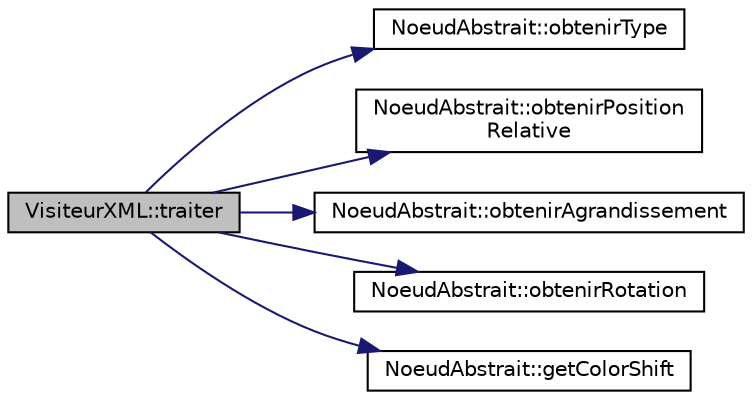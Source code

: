 digraph "VisiteurXML::traiter"
{
  edge [fontname="Helvetica",fontsize="10",labelfontname="Helvetica",labelfontsize="10"];
  node [fontname="Helvetica",fontsize="10",shape=record];
  rankdir="LR";
  Node1 [label="VisiteurXML::traiter",height=0.2,width=0.4,color="black", fillcolor="grey75", style="filled", fontcolor="black"];
  Node1 -> Node2 [color="midnightblue",fontsize="10",style="solid",fontname="Helvetica"];
  Node2 [label="NoeudAbstrait::obtenirType",height=0.2,width=0.4,color="black", fillcolor="white", style="filled",URL="$da/df4/class_noeud_abstrait.html#a2df7c53ab456cc88bce73f7eb913e3e6",tooltip="Obtient le type du noeud. "];
  Node1 -> Node3 [color="midnightblue",fontsize="10",style="solid",fontname="Helvetica"];
  Node3 [label="NoeudAbstrait::obtenirPosition\lRelative",height=0.2,width=0.4,color="black", fillcolor="white", style="filled",URL="$da/df4/class_noeud_abstrait.html#a62d73f67c3b33e2cb106630bd1736a58",tooltip="Obtient la position relative du noeud. "];
  Node1 -> Node4 [color="midnightblue",fontsize="10",style="solid",fontname="Helvetica"];
  Node4 [label="NoeudAbstrait::obtenirAgrandissement",height=0.2,width=0.4,color="black", fillcolor="white", style="filled",URL="$da/df4/class_noeud_abstrait.html#a97c8cd383bed8b83bad646097a233242",tooltip="Obtenir agrandissement. "];
  Node1 -> Node5 [color="midnightblue",fontsize="10",style="solid",fontname="Helvetica"];
  Node5 [label="NoeudAbstrait::obtenirRotation",height=0.2,width=0.4,color="black", fillcolor="white", style="filled",URL="$da/df4/class_noeud_abstrait.html#a856c716249d5ca28d3a4407aca9f35bb",tooltip="Obtenir rotation. "];
  Node1 -> Node6 [color="midnightblue",fontsize="10",style="solid",fontname="Helvetica"];
  Node6 [label="NoeudAbstrait::getColorShift",height=0.2,width=0.4,color="black", fillcolor="white", style="filled",URL="$da/df4/class_noeud_abstrait.html#aa358980c6250f9674ffca7bd75962ab4",tooltip="Obtenir couleur. "];
}
